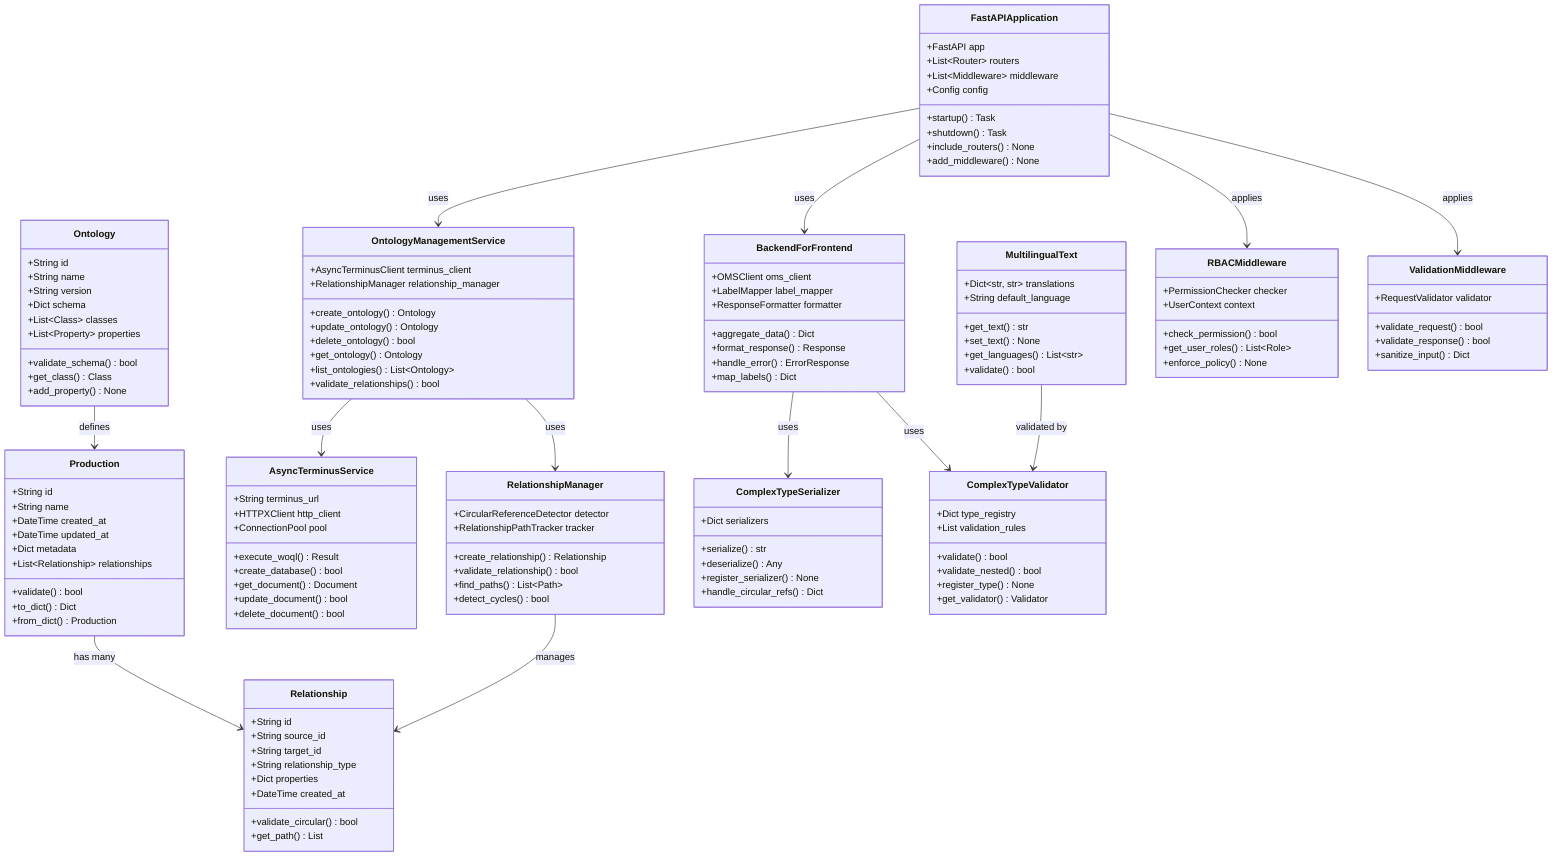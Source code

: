 classDiagram
    %% SPICE HARVESTER Comprehensive Backend Architecture
    
    %% Core Application Layer
    class FastAPIApplication {
        +FastAPI app
        +List~Router~ routers
        +List~Middleware~ middleware
        +Config config
        +startup() Task
        +shutdown() Task
        +include_routers() None
        +add_middleware() None
    }
    
    %% Domain Models
    class Production {
        +String id
        +String name
        +DateTime created_at
        +DateTime updated_at
        +Dict metadata
        +List~Relationship~ relationships
        +validate() bool
        +to_dict() Dict
        +from_dict() Production
    }
    
    class Ontology {
        +String id
        +String name
        +String version
        +Dict schema
        +List~Class~ classes
        +List~Property~ properties
        +validate_schema() bool
        +get_class() Class
        +add_property() None
    }
    
    class Relationship {
        +String id
        +String source_id
        +String target_id
        +String relationship_type
        +Dict properties
        +DateTime created_at
        +validate_circular() bool
        +get_path() List
    }
    
    %% Service Layer
    class OntologyManagementService {
        +AsyncTerminusClient terminus_client
        +RelationshipManager relationship_manager
        +create_ontology() Ontology
        +update_ontology() Ontology
        +delete_ontology() bool
        +get_ontology() Ontology
        +list_ontologies() List~Ontology~
        +validate_relationships() bool
    }
    
    class BackendForFrontend {
        +OMSClient oms_client
        +LabelMapper label_mapper
        +ResponseFormatter formatter
        +aggregate_data() Dict
        +format_response() Response
        +handle_error() ErrorResponse
        +map_labels() Dict
    }
    
    class AsyncTerminusService {
        +String terminus_url
        +HTTPXClient http_client
        +ConnectionPool pool
        +execute_woql() Result
        +create_database() bool
        +get_document() Document
        +update_document() bool
        +delete_document() bool
    }
    
    %% Complex Type System
    class ComplexTypeValidator {
        +Dict type_registry
        +List validation_rules
        +validate() bool
        +validate_nested() bool
        +register_type() None
        +get_validator() Validator
    }
    
    class ComplexTypeSerializer {
        +Dict serializers
        +serialize() str
        +deserialize() Any
        +register_serializer() None
        +handle_circular_refs() Dict
    }
    
    %% Utils and Helpers
    class RelationshipManager {
        +CircularReferenceDetector detector
        +RelationshipPathTracker tracker
        +create_relationship() Relationship
        +validate_relationship() bool
        +find_paths() List~Path~
        +detect_cycles() bool
    }
    
    class MultilingualText {
        +Dict~str, str~ translations
        +String default_language
        +get_text() str
        +set_text() None
        +get_languages() List~str~
        +validate() bool
    }
    
    %% Middleware
    class RBACMiddleware {
        +PermissionChecker checker
        +UserContext context
        +check_permission() bool
        +get_user_roles() List~Role~
        +enforce_policy() None
    }
    
    class ValidationMiddleware {
        +RequestValidator validator
        +validate_request() bool
        +validate_response() bool
        +sanitize_input() Dict
    }
    
    %% Relationships
    FastAPIApplication --> OntologyManagementService : uses
    FastAPIApplication --> BackendForFrontend : uses
    OntologyManagementService --> AsyncTerminusService : uses
    OntologyManagementService --> RelationshipManager : uses
    BackendForFrontend --> ComplexTypeSerializer : uses
    BackendForFrontend --> ComplexTypeValidator : uses
    Production --> Relationship : has many
    Ontology --> Production : defines
    RelationshipManager --> Relationship : manages
    FastAPIApplication --> RBACMiddleware : applies
    FastAPIApplication --> ValidationMiddleware : applies
    MultilingualText --> ComplexTypeValidator : validated by